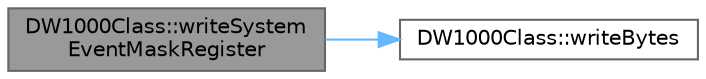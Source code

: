 digraph "DW1000Class::writeSystemEventMaskRegister"
{
 // LATEX_PDF_SIZE
  bgcolor="transparent";
  edge [fontname=Helvetica,fontsize=10,labelfontname=Helvetica,labelfontsize=10];
  node [fontname=Helvetica,fontsize=10,shape=box,height=0.2,width=0.4];
  rankdir="LR";
  Node1 [id="Node000001",label="DW1000Class::writeSystem\lEventMaskRegister",height=0.2,width=0.4,color="gray40", fillcolor="grey60", style="filled", fontcolor="black",tooltip=" "];
  Node1 -> Node2 [id="edge1_Node000001_Node000002",color="steelblue1",style="solid",tooltip=" "];
  Node2 [id="Node000002",label="DW1000Class::writeBytes",height=0.2,width=0.4,color="grey40", fillcolor="white", style="filled",URL="$class_d_w1000_class.html#a0772ea0dca8931657f4cca4570cf000d",tooltip=" "];
}
